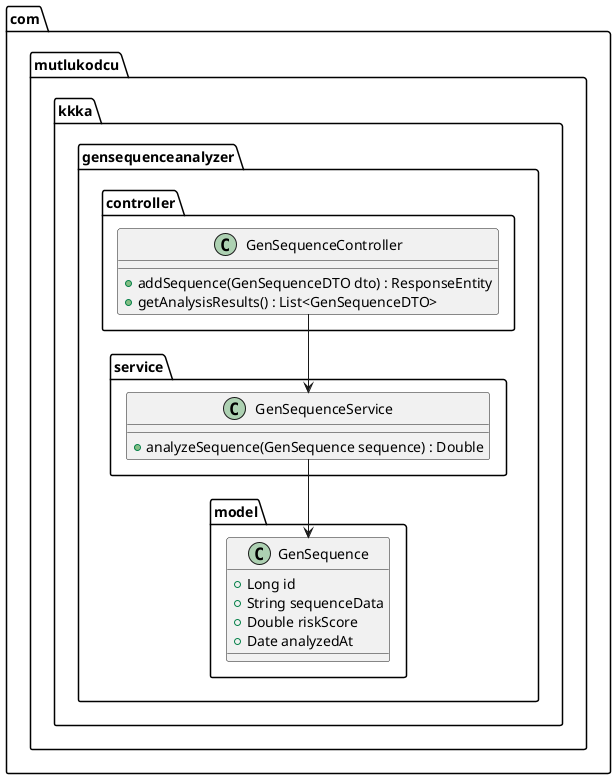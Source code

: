@startuml
package com.mutlukodcu.kkka.gensequenceanalyzer.model {
  class GenSequence {
    + Long id
    + String sequenceData
    + Double riskScore
    + Date analyzedAt
  }
}

package com.mutlukodcu.kkka.gensequenceanalyzer.service {
  class GenSequenceService {
    + analyzeSequence(GenSequence sequence) : Double
  }
}

package com.mutlukodcu.kkka.gensequenceanalyzer.controller {
  class GenSequenceController {
    + addSequence(GenSequenceDTO dto) : ResponseEntity
    + getAnalysisResults() : List<GenSequenceDTO>
  }
}

GenSequenceController --> GenSequenceService
GenSequenceService --> GenSequence

@enduml